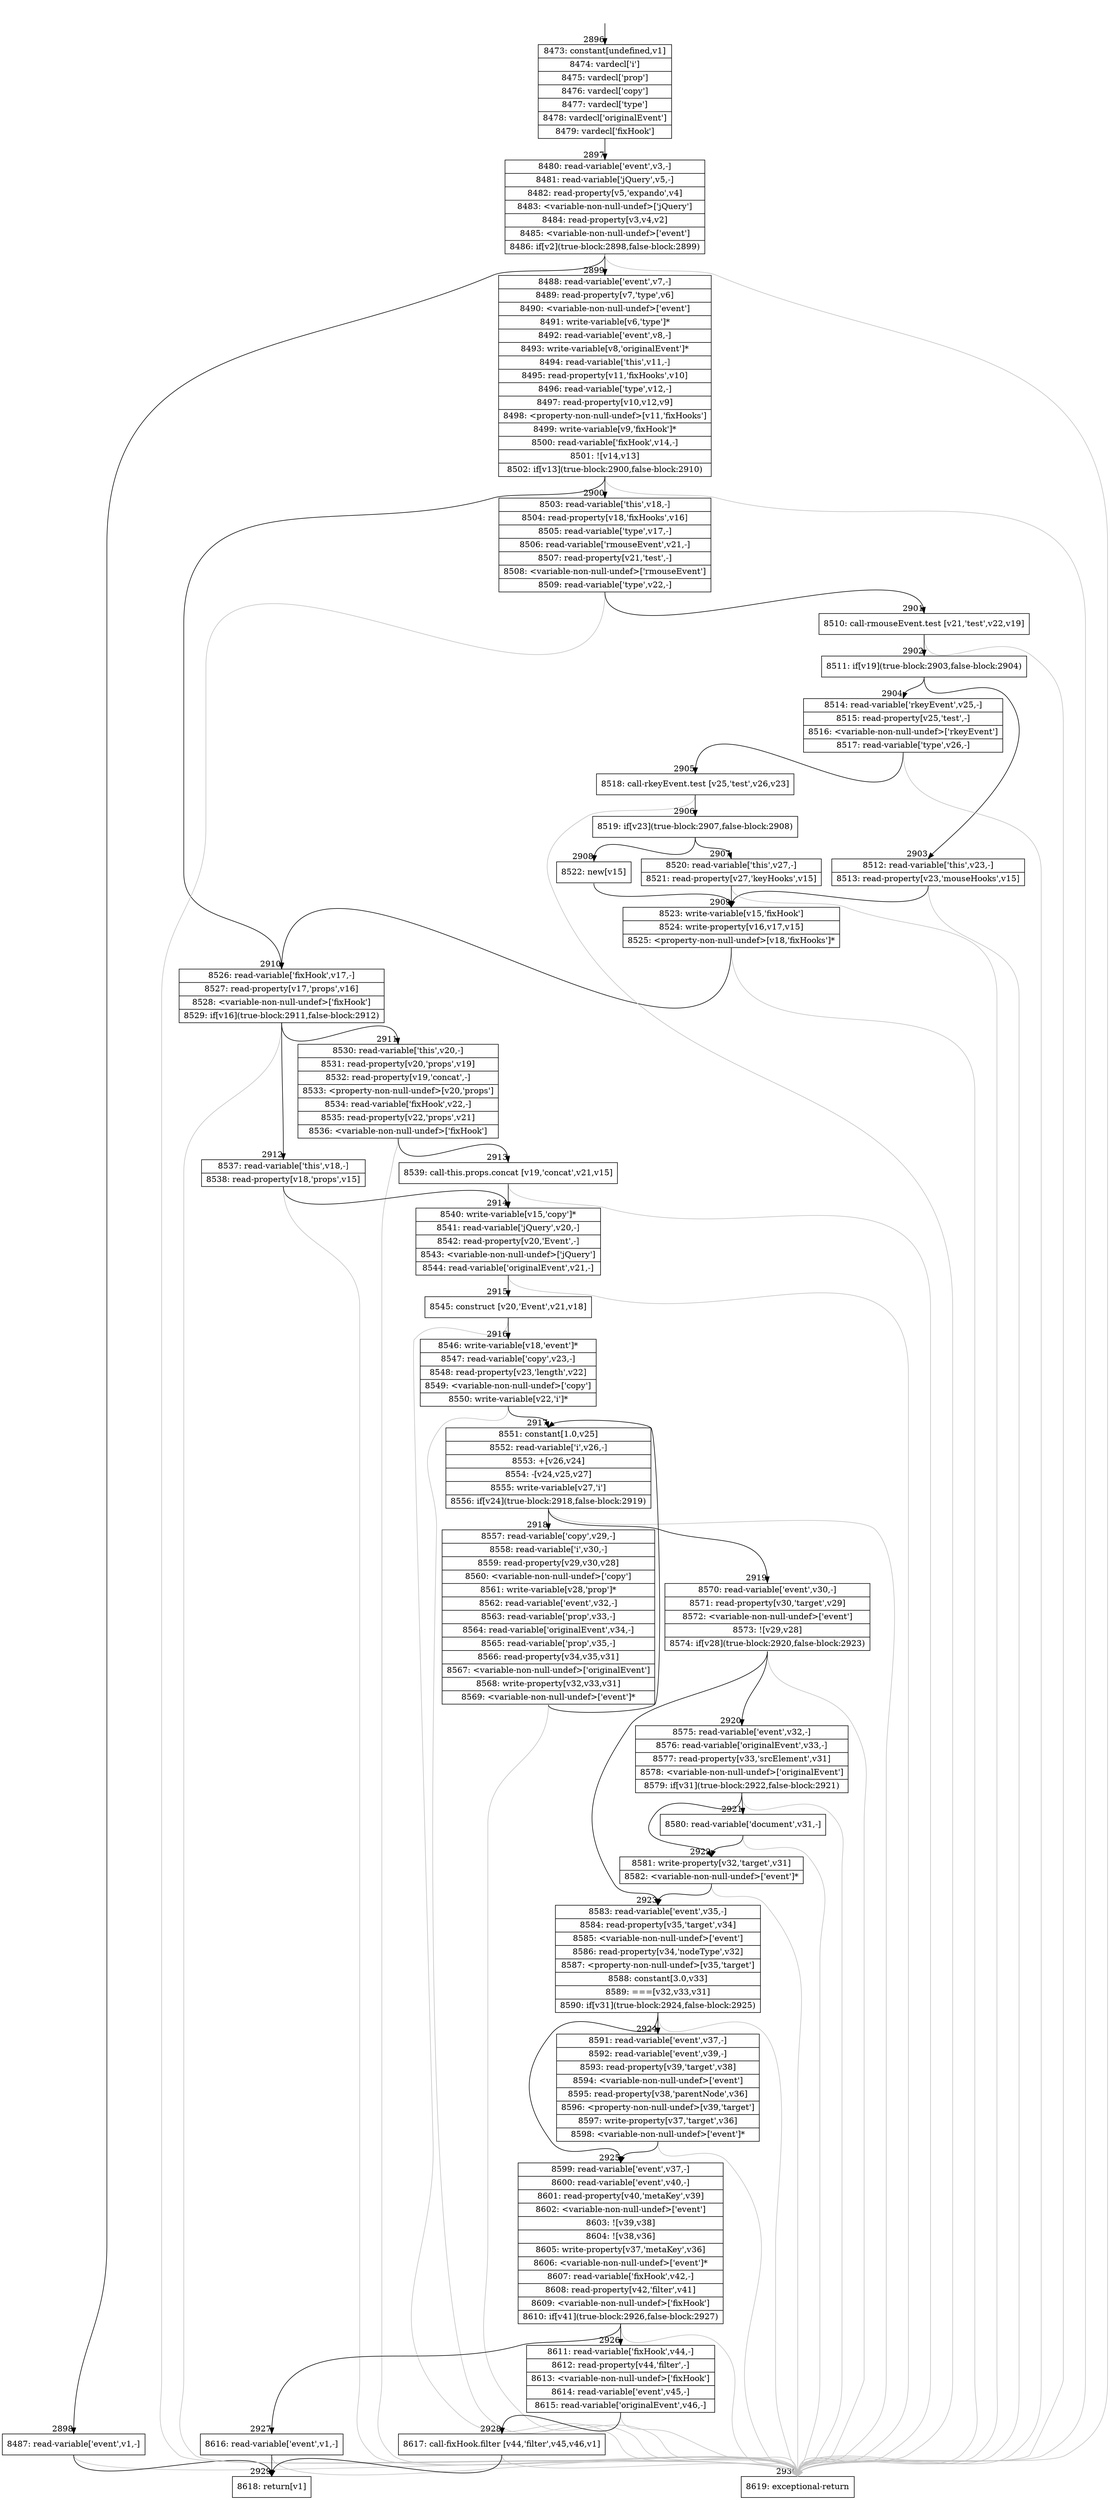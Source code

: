 digraph {
rankdir="TD"
BB_entry177[shape=none,label=""];
BB_entry177 -> BB2896 [tailport=s, headport=n, headlabel="    2896"]
BB2896 [shape=record label="{8473: constant[undefined,v1]|8474: vardecl['i']|8475: vardecl['prop']|8476: vardecl['copy']|8477: vardecl['type']|8478: vardecl['originalEvent']|8479: vardecl['fixHook']}" ] 
BB2896 -> BB2897 [tailport=s, headport=n, headlabel="      2897"]
BB2897 [shape=record label="{8480: read-variable['event',v3,-]|8481: read-variable['jQuery',v5,-]|8482: read-property[v5,'expando',v4]|8483: \<variable-non-null-undef\>['jQuery']|8484: read-property[v3,v4,v2]|8485: \<variable-non-null-undef\>['event']|8486: if[v2](true-block:2898,false-block:2899)}" ] 
BB2897 -> BB2898 [tailport=s, headport=n, headlabel="      2898"]
BB2897 -> BB2899 [tailport=s, headport=n, headlabel="      2899"]
BB2897 -> BB2930 [tailport=s, headport=n, color=gray, headlabel="      2930"]
BB2898 [shape=record label="{8487: read-variable['event',v1,-]}" ] 
BB2898 -> BB2929 [tailport=s, headport=n, headlabel="      2929"]
BB2898 -> BB2930 [tailport=s, headport=n, color=gray]
BB2899 [shape=record label="{8488: read-variable['event',v7,-]|8489: read-property[v7,'type',v6]|8490: \<variable-non-null-undef\>['event']|8491: write-variable[v6,'type']*|8492: read-variable['event',v8,-]|8493: write-variable[v8,'originalEvent']*|8494: read-variable['this',v11,-]|8495: read-property[v11,'fixHooks',v10]|8496: read-variable['type',v12,-]|8497: read-property[v10,v12,v9]|8498: \<property-non-null-undef\>[v11,'fixHooks']|8499: write-variable[v9,'fixHook']*|8500: read-variable['fixHook',v14,-]|8501: ![v14,v13]|8502: if[v13](true-block:2900,false-block:2910)}" ] 
BB2899 -> BB2900 [tailport=s, headport=n, headlabel="      2900"]
BB2899 -> BB2910 [tailport=s, headport=n, headlabel="      2910"]
BB2899 -> BB2930 [tailport=s, headport=n, color=gray]
BB2900 [shape=record label="{8503: read-variable['this',v18,-]|8504: read-property[v18,'fixHooks',v16]|8505: read-variable['type',v17,-]|8506: read-variable['rmouseEvent',v21,-]|8507: read-property[v21,'test',-]|8508: \<variable-non-null-undef\>['rmouseEvent']|8509: read-variable['type',v22,-]}" ] 
BB2900 -> BB2901 [tailport=s, headport=n, headlabel="      2901"]
BB2900 -> BB2930 [tailport=s, headport=n, color=gray]
BB2901 [shape=record label="{8510: call-rmouseEvent.test [v21,'test',v22,v19]}" ] 
BB2901 -> BB2902 [tailport=s, headport=n, headlabel="      2902"]
BB2901 -> BB2930 [tailport=s, headport=n, color=gray]
BB2902 [shape=record label="{8511: if[v19](true-block:2903,false-block:2904)}" ] 
BB2902 -> BB2903 [tailport=s, headport=n, headlabel="      2903"]
BB2902 -> BB2904 [tailport=s, headport=n, headlabel="      2904"]
BB2903 [shape=record label="{8512: read-variable['this',v23,-]|8513: read-property[v23,'mouseHooks',v15]}" ] 
BB2903 -> BB2909 [tailport=s, headport=n, headlabel="      2909"]
BB2903 -> BB2930 [tailport=s, headport=n, color=gray]
BB2904 [shape=record label="{8514: read-variable['rkeyEvent',v25,-]|8515: read-property[v25,'test',-]|8516: \<variable-non-null-undef\>['rkeyEvent']|8517: read-variable['type',v26,-]}" ] 
BB2904 -> BB2905 [tailport=s, headport=n, headlabel="      2905"]
BB2904 -> BB2930 [tailport=s, headport=n, color=gray]
BB2905 [shape=record label="{8518: call-rkeyEvent.test [v25,'test',v26,v23]}" ] 
BB2905 -> BB2906 [tailport=s, headport=n, headlabel="      2906"]
BB2905 -> BB2930 [tailport=s, headport=n, color=gray]
BB2906 [shape=record label="{8519: if[v23](true-block:2907,false-block:2908)}" ] 
BB2906 -> BB2907 [tailport=s, headport=n, headlabel="      2907"]
BB2906 -> BB2908 [tailport=s, headport=n, headlabel="      2908"]
BB2907 [shape=record label="{8520: read-variable['this',v27,-]|8521: read-property[v27,'keyHooks',v15]}" ] 
BB2907 -> BB2909 [tailport=s, headport=n]
BB2907 -> BB2930 [tailport=s, headport=n, color=gray]
BB2908 [shape=record label="{8522: new[v15]}" ] 
BB2908 -> BB2909 [tailport=s, headport=n]
BB2909 [shape=record label="{8523: write-variable[v15,'fixHook']|8524: write-property[v16,v17,v15]|8525: \<property-non-null-undef\>[v18,'fixHooks']*}" ] 
BB2909 -> BB2910 [tailport=s, headport=n]
BB2909 -> BB2930 [tailport=s, headport=n, color=gray]
BB2910 [shape=record label="{8526: read-variable['fixHook',v17,-]|8527: read-property[v17,'props',v16]|8528: \<variable-non-null-undef\>['fixHook']|8529: if[v16](true-block:2911,false-block:2912)}" ] 
BB2910 -> BB2911 [tailport=s, headport=n, headlabel="      2911"]
BB2910 -> BB2912 [tailport=s, headport=n, headlabel="      2912"]
BB2910 -> BB2930 [tailport=s, headport=n, color=gray]
BB2911 [shape=record label="{8530: read-variable['this',v20,-]|8531: read-property[v20,'props',v19]|8532: read-property[v19,'concat',-]|8533: \<property-non-null-undef\>[v20,'props']|8534: read-variable['fixHook',v22,-]|8535: read-property[v22,'props',v21]|8536: \<variable-non-null-undef\>['fixHook']}" ] 
BB2911 -> BB2913 [tailport=s, headport=n, headlabel="      2913"]
BB2911 -> BB2930 [tailport=s, headport=n, color=gray]
BB2912 [shape=record label="{8537: read-variable['this',v18,-]|8538: read-property[v18,'props',v15]}" ] 
BB2912 -> BB2914 [tailport=s, headport=n, headlabel="      2914"]
BB2912 -> BB2930 [tailport=s, headport=n, color=gray]
BB2913 [shape=record label="{8539: call-this.props.concat [v19,'concat',v21,v15]}" ] 
BB2913 -> BB2914 [tailport=s, headport=n]
BB2913 -> BB2930 [tailport=s, headport=n, color=gray]
BB2914 [shape=record label="{8540: write-variable[v15,'copy']*|8541: read-variable['jQuery',v20,-]|8542: read-property[v20,'Event',-]|8543: \<variable-non-null-undef\>['jQuery']|8544: read-variable['originalEvent',v21,-]}" ] 
BB2914 -> BB2915 [tailport=s, headport=n, headlabel="      2915"]
BB2914 -> BB2930 [tailport=s, headport=n, color=gray]
BB2915 [shape=record label="{8545: construct [v20,'Event',v21,v18]}" ] 
BB2915 -> BB2916 [tailport=s, headport=n, headlabel="      2916"]
BB2915 -> BB2930 [tailport=s, headport=n, color=gray]
BB2916 [shape=record label="{8546: write-variable[v18,'event']*|8547: read-variable['copy',v23,-]|8548: read-property[v23,'length',v22]|8549: \<variable-non-null-undef\>['copy']|8550: write-variable[v22,'i']*}" ] 
BB2916 -> BB2917 [tailport=s, headport=n, headlabel="      2917"]
BB2916 -> BB2930 [tailport=s, headport=n, color=gray]
BB2917 [shape=record label="{8551: constant[1.0,v25]|8552: read-variable['i',v26,-]|8553: +[v26,v24]|8554: -[v24,v25,v27]|8555: write-variable[v27,'i']|8556: if[v24](true-block:2918,false-block:2919)}" ] 
BB2917 -> BB2918 [tailport=s, headport=n, headlabel="      2918"]
BB2917 -> BB2919 [tailport=s, headport=n, headlabel="      2919"]
BB2917 -> BB2930 [tailport=s, headport=n, color=gray]
BB2918 [shape=record label="{8557: read-variable['copy',v29,-]|8558: read-variable['i',v30,-]|8559: read-property[v29,v30,v28]|8560: \<variable-non-null-undef\>['copy']|8561: write-variable[v28,'prop']*|8562: read-variable['event',v32,-]|8563: read-variable['prop',v33,-]|8564: read-variable['originalEvent',v34,-]|8565: read-variable['prop',v35,-]|8566: read-property[v34,v35,v31]|8567: \<variable-non-null-undef\>['originalEvent']|8568: write-property[v32,v33,v31]|8569: \<variable-non-null-undef\>['event']*}" ] 
BB2918 -> BB2917 [tailport=s, headport=n]
BB2918 -> BB2930 [tailport=s, headport=n, color=gray]
BB2919 [shape=record label="{8570: read-variable['event',v30,-]|8571: read-property[v30,'target',v29]|8572: \<variable-non-null-undef\>['event']|8573: ![v29,v28]|8574: if[v28](true-block:2920,false-block:2923)}" ] 
BB2919 -> BB2920 [tailport=s, headport=n, headlabel="      2920"]
BB2919 -> BB2923 [tailport=s, headport=n, headlabel="      2923"]
BB2919 -> BB2930 [tailport=s, headport=n, color=gray]
BB2920 [shape=record label="{8575: read-variable['event',v32,-]|8576: read-variable['originalEvent',v33,-]|8577: read-property[v33,'srcElement',v31]|8578: \<variable-non-null-undef\>['originalEvent']|8579: if[v31](true-block:2922,false-block:2921)}" ] 
BB2920 -> BB2922 [tailport=s, headport=n, headlabel="      2922"]
BB2920 -> BB2921 [tailport=s, headport=n, headlabel="      2921"]
BB2920 -> BB2930 [tailport=s, headport=n, color=gray]
BB2921 [shape=record label="{8580: read-variable['document',v31,-]}" ] 
BB2921 -> BB2922 [tailport=s, headport=n]
BB2921 -> BB2930 [tailport=s, headport=n, color=gray]
BB2922 [shape=record label="{8581: write-property[v32,'target',v31]|8582: \<variable-non-null-undef\>['event']*}" ] 
BB2922 -> BB2923 [tailport=s, headport=n]
BB2922 -> BB2930 [tailport=s, headport=n, color=gray]
BB2923 [shape=record label="{8583: read-variable['event',v35,-]|8584: read-property[v35,'target',v34]|8585: \<variable-non-null-undef\>['event']|8586: read-property[v34,'nodeType',v32]|8587: \<property-non-null-undef\>[v35,'target']|8588: constant[3.0,v33]|8589: ===[v32,v33,v31]|8590: if[v31](true-block:2924,false-block:2925)}" ] 
BB2923 -> BB2924 [tailport=s, headport=n, headlabel="      2924"]
BB2923 -> BB2925 [tailport=s, headport=n, headlabel="      2925"]
BB2923 -> BB2930 [tailport=s, headport=n, color=gray]
BB2924 [shape=record label="{8591: read-variable['event',v37,-]|8592: read-variable['event',v39,-]|8593: read-property[v39,'target',v38]|8594: \<variable-non-null-undef\>['event']|8595: read-property[v38,'parentNode',v36]|8596: \<property-non-null-undef\>[v39,'target']|8597: write-property[v37,'target',v36]|8598: \<variable-non-null-undef\>['event']*}" ] 
BB2924 -> BB2925 [tailport=s, headport=n]
BB2924 -> BB2930 [tailport=s, headport=n, color=gray]
BB2925 [shape=record label="{8599: read-variable['event',v37,-]|8600: read-variable['event',v40,-]|8601: read-property[v40,'metaKey',v39]|8602: \<variable-non-null-undef\>['event']|8603: ![v39,v38]|8604: ![v38,v36]|8605: write-property[v37,'metaKey',v36]|8606: \<variable-non-null-undef\>['event']*|8607: read-variable['fixHook',v42,-]|8608: read-property[v42,'filter',v41]|8609: \<variable-non-null-undef\>['fixHook']|8610: if[v41](true-block:2926,false-block:2927)}" ] 
BB2925 -> BB2926 [tailport=s, headport=n, headlabel="      2926"]
BB2925 -> BB2927 [tailport=s, headport=n, headlabel="      2927"]
BB2925 -> BB2930 [tailport=s, headport=n, color=gray]
BB2926 [shape=record label="{8611: read-variable['fixHook',v44,-]|8612: read-property[v44,'filter',-]|8613: \<variable-non-null-undef\>['fixHook']|8614: read-variable['event',v45,-]|8615: read-variable['originalEvent',v46,-]}" ] 
BB2926 -> BB2928 [tailport=s, headport=n, headlabel="      2928"]
BB2926 -> BB2930 [tailport=s, headport=n, color=gray]
BB2927 [shape=record label="{8616: read-variable['event',v1,-]}" ] 
BB2927 -> BB2929 [tailport=s, headport=n]
BB2927 -> BB2930 [tailport=s, headport=n, color=gray]
BB2928 [shape=record label="{8617: call-fixHook.filter [v44,'filter',v45,v46,v1]}" ] 
BB2928 -> BB2929 [tailport=s, headport=n]
BB2928 -> BB2930 [tailport=s, headport=n, color=gray]
BB2929 [shape=record label="{8618: return[v1]}" ] 
BB2930 [shape=record label="{8619: exceptional-return}" ] 
//#$~ 3184
}
